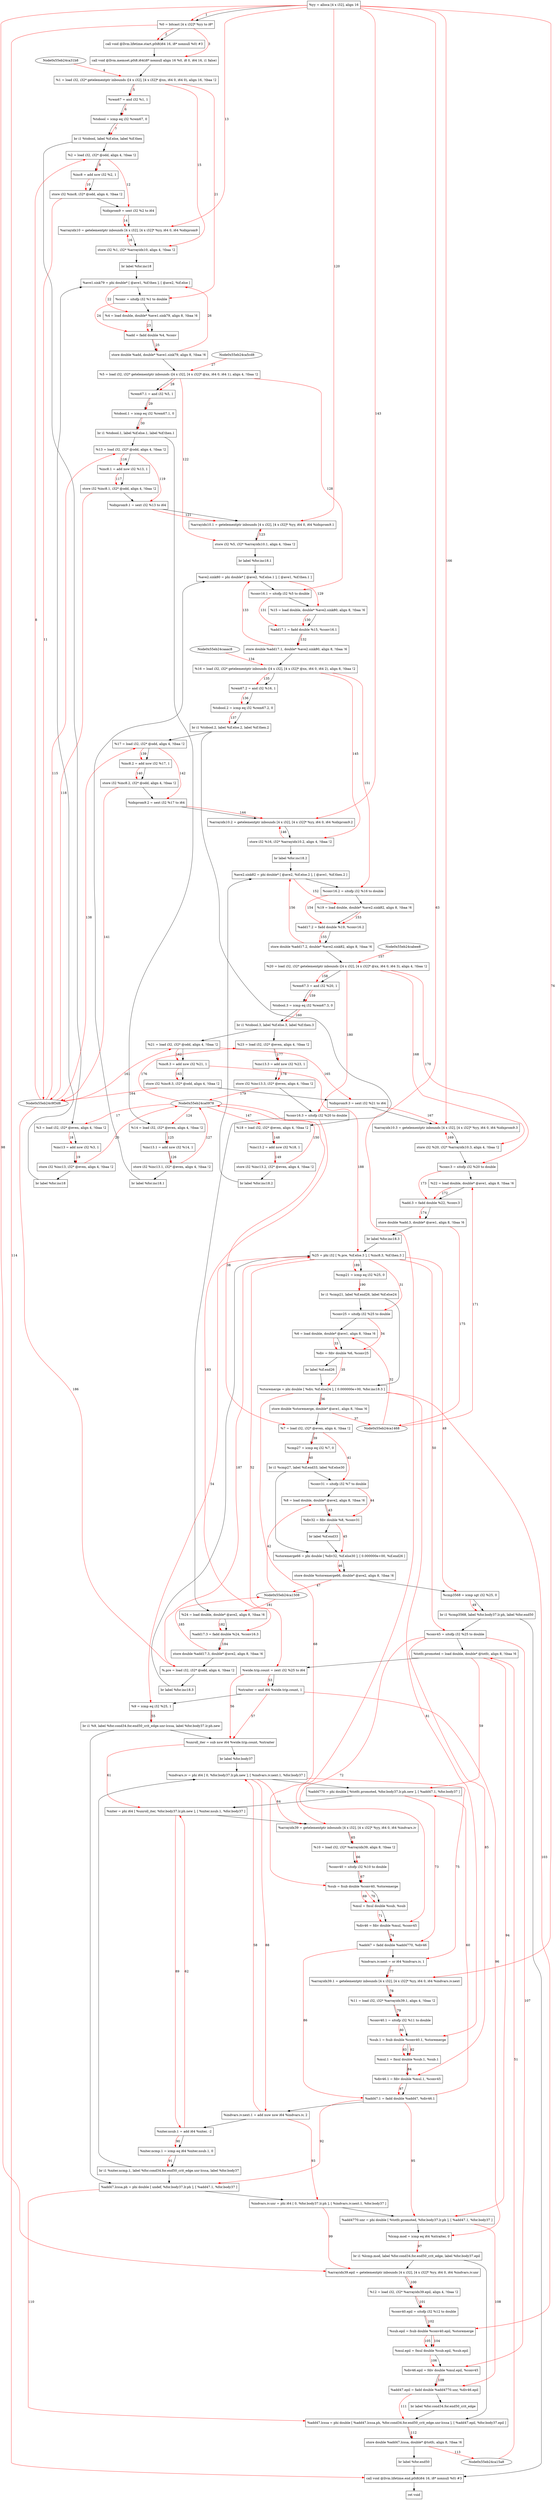 digraph "CDFG for'func' function" {
	Node0x55eb24ca27c8[shape=record, label="  %yy = alloca [4 x i32], align 16"]
	Node0x55eb24ca2878[shape=record, label="  %0 = bitcast [4 x i32]* %yy to i8*"]
	Node0x55eb24ca2cd8[shape=record, label="  call void @llvm.lifetime.start.p0i8(i64 16, i8* nonnull %0) #3"]
	Node0x55eb24ca30a8[shape=record, label="  call void @llvm.memset.p0i8.i64(i8* nonnull align 16 %0, i8 0, i64 16, i1 false)"]
	Node0x55eb24ca3418[shape=record, label="  %1 = load i32, i32* getelementptr inbounds ([4 x i32], [4 x i32]* @xx, i64 0, i64 0), align 16, !tbaa !2"]
	Node0x55eb24ca4340[shape=record, label="  %rem67 = and i32 %1, 1"]
	Node0x55eb24ca43b0[shape=record, label="  %tobool = icmp eq i32 %rem67, 0"]
	Node0x55eb24c34348[shape=record, label="  br i1 %tobool, label %if.else, label %if.then"]
	Node0x55eb24ca4568[shape=record, label="  %2 = load i32, i32* @odd, align 4, !tbaa !2"]
	Node0x55eb24ca4c20[shape=record, label="  %inc8 = add nsw i32 %2, 1"]
	Node0x55eb24ca4c90[shape=record, label="  store i32 %inc8, i32* @odd, align 4, !tbaa !2"]
	Node0x55eb24ca4cf8[shape=record, label="  %idxprom9 = sext i32 %2 to i64"]
	Node0x55eb24ca4db8[shape=record, label="  %arrayidx10 = getelementptr inbounds [4 x i32], [4 x i32]* %yy, i64 0, i64 %idxprom9"]
	Node0x55eb24ca4e70[shape=record, label="  store i32 %1, i32* %arrayidx10, align 4, !tbaa !2"]
	Node0x55eb24ca4fb8[shape=record, label="  br label %for.inc18"]
	Node0x55eb24ca4498[shape=record, label="  %3 = load i32, i32* @even, align 4, !tbaa !2"]
	Node0x55eb24ca5030[shape=record, label="  %inc13 = add nsw i32 %3, 1"]
	Node0x55eb24ca50c0[shape=record, label="  store i32 %inc13, i32* @even, align 4, !tbaa !2"]
	Node0x55eb24ca5128[shape=record, label="  br label %for.inc18"]
	Node0x55eb24ca5178[shape=record, label="  %ave1.sink79 = phi double* [ @ave1, %if.then ], [ @ave2, %if.else ]"]
	Node0x55eb24ca4f58[shape=record, label="  %conv = sitofp i32 %1 to double"]
	Node0x55eb24ca5418[shape=record, label="  %4 = load double, double* %ave1.sink79, align 8, !tbaa !6"]
	Node0x55eb24ca5580[shape=record, label="  %add = fadd double %4, %conv"]
	Node0x55eb24ca5610[shape=record, label="  store double %add, double* %ave1.sink79, align 8, !tbaa !6"]
	Node0x55eb24ca5d28[shape=record, label="  %5 = load i32, i32* getelementptr inbounds ([4 x i32], [4 x i32]* @xx, i64 0, i64 1), align 4, !tbaa !2"]
	Node0x55eb24ca5da0[shape=record, label="  %rem67.1 = and i32 %5, 1"]
	Node0x55eb24ca5e10[shape=record, label="  %tobool.1 = icmp eq i32 %rem67.1, 0"]
	Node0x55eb24c34588[shape=record, label="  br i1 %tobool.1, label %if.else.1, label %if.then.1"]
	Node0x55eb24ca60d8[shape=record, label="  %conv25 = sitofp i32 %25 to double"]
	Node0x55eb24ca61c8[shape=record, label="  %6 = load double, double* @ave1, align 8, !tbaa !6"]
	Node0x55eb24ca6240[shape=record, label="  %div = fdiv double %6, %conv25"]
	Node0x55eb24ca6398[shape=record, label="  br label %if.end26"]
	Node0x55eb24ca6468[shape=record, label="  %storemerge = phi double [ %div, %if.else24 ], [ 0.000000e+00, %for.inc18.3 ]"]
	Node0x55eb24ca6560[shape=record, label="  store double %storemerge, double* @ave1, align 8, !tbaa !6"]
	Node0x55eb24ca65c8[shape=record, label="  %7 = load i32, i32* @even, align 4, !tbaa !2"]
	Node0x55eb24ca6640[shape=record, label="  %cmp27 = icmp eq i32 %7, 0"]
	Node0x55eb24ca6bc8[shape=record, label="  br i1 %cmp27, label %if.end33, label %if.else30"]
	Node0x55eb24ca6b38[shape=record, label="  %conv31 = sitofp i32 %7 to double"]
	Node0x55eb24ca6c48[shape=record, label="  %8 = load double, double* @ave2, align 8, !tbaa !6"]
	Node0x55eb24ca6d50[shape=record, label="  %div32 = fdiv double %8, %conv31"]
	Node0x55eb24ca6dc8[shape=record, label="  br label %if.end33"]
	Node0x55eb24ca5508[shape=record, label="  %storemerge66 = phi double [ %div32, %if.else30 ], [ 0.000000e+00, %if.end26 ]"]
	Node0x55eb24ca6ec0[shape=record, label="  store double %storemerge66, double* @ave2, align 8, !tbaa !6"]
	Node0x55eb24ca6f40[shape=record, label="  %cmp3568 = icmp sgt i32 %25, 0"]
	Node0x55eb24ca7168[shape=record, label="  br i1 %cmp3568, label %for.body37.lr.ph, label %for.end50"]
	Node0x55eb24ca6a58[shape=record, label="  %conv45 = sitofp i32 %25 to double"]
	Node0x55eb24ca7228[shape=record, label="  %totfc.promoted = load double, double* @totfc, align 8, !tbaa !6"]
	Node0x55eb24ca7288[shape=record, label="  %wide.trip.count = zext i32 %25 to i64"]
	Node0x55eb24ca7b70[shape=record, label="  %xtraiter = and i64 %wide.trip.count, 1"]
	Node0x55eb24ca7be0[shape=record, label="  %9 = icmp eq i32 %25, 1"]
	Node0x55eb24ca7f18[shape=record, label="  br i1 %9, label %for.cond34.for.end50_crit_edge.unr-lcssa, label %for.body37.lr.ph.new"]
	Node0x55eb24ca7f90[shape=record, label="  %unroll_iter = sub nsw i64 %wide.trip.count, %xtraiter"]
	Node0x55eb24ca8068[shape=record, label="  br label %for.body37"]
	Node0x55eb24ca8118[shape=record, label="  %indvars.iv = phi i64 [ 0, %for.body37.lr.ph.new ], [ %indvars.iv.next.1, %for.body37 ]"]
	Node0x55eb24ca8298[shape=record, label="  %add4770 = phi double [ %totfc.promoted, %for.body37.lr.ph.new ], [ %add47.1, %for.body37 ]"]
	Node0x55eb24ca83e8[shape=record, label="  %niter = phi i64 [ %unroll_iter, %for.body37.lr.ph.new ], [ %niter.nsub.1, %for.body37 ]"]
	Node0x55eb24ca84e8[shape=record, label="  %arrayidx39 = getelementptr inbounds [4 x i32], [4 x i32]* %yy, i64 0, i64 %indvars.iv"]
	Node0x55eb24ca8588[shape=record, label="  %10 = load i32, i32* %arrayidx39, align 8, !tbaa !2"]
	Node0x55eb24ca85e8[shape=record, label="  %conv40 = sitofp i32 %10 to double"]
	Node0x55eb24ca8680[shape=record, label="  %sub = fsub double %conv40, %storemerge"]
	Node0x55eb24ca8710[shape=record, label="  %mul = fmul double %sub, %sub"]
	Node0x55eb24ca87a0[shape=record, label="  %div46 = fdiv double %mul, %conv45"]
	Node0x55eb24ca8e50[shape=record, label="  %add47 = fadd double %add4770, %div46"]
	Node0x55eb24ca8ee0[shape=record, label="  %indvars.iv.next = or i64 %indvars.iv, 1"]
	Node0x55eb24ca8fc8[shape=record, label="  %arrayidx39.1 = getelementptr inbounds [4 x i32], [4 x i32]* %yy, i64 0, i64 %indvars.iv.next"]
	Node0x55eb24ca9038[shape=record, label="  %11 = load i32, i32* %arrayidx39.1, align 4, !tbaa !2"]
	Node0x55eb24ca9098[shape=record, label="  %conv40.1 = sitofp i32 %11 to double"]
	Node0x55eb24ca9140[shape=record, label="  %sub.1 = fsub double %conv40.1, %storemerge"]
	Node0x55eb24ca91d0[shape=record, label="  %mul.1 = fmul double %sub.1, %sub.1"]
	Node0x55eb24ca9260[shape=record, label="  %div46.1 = fdiv double %mul.1, %conv45"]
	Node0x55eb24ca92f0[shape=record, label="  %add47.1 = fadd double %add47, %div46.1"]
	Node0x55eb24ca9390[shape=record, label="  %indvars.iv.next.1 = add nuw nsw i64 %indvars.iv, 2"]
	Node0x55eb24ca9400[shape=record, label="  %niter.nsub.1 = add i64 %niter, -2"]
	Node0x55eb24ca9470[shape=record, label="  %niter.ncmp.1 = icmp eq i64 %niter.nsub.1, 0"]
	Node0x55eb24ca9538[shape=record, label="  br i1 %niter.ncmp.1, label %for.cond34.for.end50_crit_edge.unr-lcssa, label %for.body37"]
	Node0x55eb24ca95b8[shape=record, label="  %add47.lcssa.ph = phi double [ undef, %for.body37.lr.ph ], [ %add47.1, %for.body37 ]"]
	Node0x55eb24ca9688[shape=record, label="  %indvars.iv.unr = phi i64 [ 0, %for.body37.lr.ph ], [ %indvars.iv.next.1, %for.body37 ]"]
	Node0x55eb24ca9758[shape=record, label="  %add4770.unr = phi double [ %totfc.promoted, %for.body37.lr.ph ], [ %add47.1, %for.body37 ]"]
	Node0x55eb24ca9820[shape=record, label="  %lcmp.mod = icmp eq i64 %xtraiter, 0"]
	Node0x55eb24ca99a8[shape=record, label="  br i1 %lcmp.mod, label %for.cond34.for.end50_crit_edge, label %for.body37.epil"]
	Node0x55eb24ca9a68[shape=record, label="  %arrayidx39.epil = getelementptr inbounds [4 x i32], [4 x i32]* %yy, i64 0, i64 %indvars.iv.unr"]
	Node0x55eb24ca8398[shape=record, label="  %12 = load i32, i32* %arrayidx39.epil, align 4, !tbaa !2"]
	Node0x55eb24ca7e68[shape=record, label="  %conv40.epil = sitofp i32 %12 to double"]
	Node0x55eb24ca9b20[shape=record, label="  %sub.epil = fsub double %conv40.epil, %storemerge"]
	Node0x55eb24ca9bc0[shape=record, label="  %mul.epil = fmul double %sub.epil, %sub.epil"]
	Node0x55eb24ca9c60[shape=record, label="  %div46.epil = fdiv double %mul.epil, %conv45"]
	Node0x55eb24ca9d00[shape=record, label="  %add47.epil = fadd double %add4770.unr, %div46.epil"]
	Node0x55eb24ca8248[shape=record, label="  br label %for.cond34.for.end50_crit_edge"]
	Node0x55eb24ca9dd8[shape=record, label="  %add47.lcssa = phi double [ %add47.lcssa.ph, %for.cond34.for.end50_crit_edge.unr-lcssa ], [ %add47.epil, %for.body37.epil ]"]
	Node0x55eb24ca9ea0[shape=record, label="  store double %add47.lcssa, double* @totfc, align 8, !tbaa !6"]
	Node0x55eb24ca7d18[shape=record, label="  br label %for.end50"]
	Node0x55eb24caa1f8[shape=record, label="  call void @llvm.lifetime.end.p0i8(i64 16, i8* nonnull %0) #3"]
	Node0x55eb24ca7c20[shape=record, label="  ret void"]
	Node0x55eb24ca5ff8[shape=record, label="  %13 = load i32, i32* @odd, align 4, !tbaa !2"]
	Node0x55eb24caa2d0[shape=record, label="  %inc8.1 = add nsw i32 %13, 1"]
	Node0x55eb24caa340[shape=record, label="  store i32 %inc8.1, i32* @odd, align 4, !tbaa !2"]
	Node0x55eb24caa3a8[shape=record, label="  %idxprom9.1 = sext i32 %13 to i64"]
	Node0x55eb24caa438[shape=record, label="  %arrayidx10.1 = getelementptr inbounds [4 x i32], [4 x i32]* %yy, i64 0, i64 %idxprom9.1"]
	Node0x55eb24caa4f0[shape=record, label="  store i32 %5, i32* %arrayidx10.1, align 4, !tbaa !2"]
	Node0x55eb24caa638[shape=record, label="  br label %for.inc18.1"]
	Node0x55eb24ca5f18[shape=record, label="  %14 = load i32, i32* @even, align 4, !tbaa !2"]
	Node0x55eb24caa6b0[shape=record, label="  %inc13.1 = add nsw i32 %14, 1"]
	Node0x55eb24caa740[shape=record, label="  store i32 %inc13.1, i32* @even, align 4, !tbaa !2"]
	Node0x55eb24caa7a8[shape=record, label="  br label %for.inc18.1"]
	Node0x55eb24caa7f8[shape=record, label="  %ave2.sink80 = phi double* [ @ave2, %if.else.1 ], [ @ave1, %if.then.1 ]"]
	Node0x55eb24caa5d8[shape=record, label="  %conv16.1 = sitofp i32 %5 to double"]
	Node0x55eb24caa908[shape=record, label="  %15 = load double, double* %ave2.sink80, align 8, !tbaa !6"]
	Node0x55eb24caa980[shape=record, label="  %add17.1 = fadd double %15, %conv16.1"]
	Node0x55eb24caaa10[shape=record, label="  store double %add17.1, double* %ave2.sink80, align 8, !tbaa !6"]
	Node0x55eb24caab18[shape=record, label="  %16 = load i32, i32* getelementptr inbounds ([4 x i32], [4 x i32]* @xx, i64 0, i64 2), align 8, !tbaa !2"]
	Node0x55eb24caab90[shape=record, label="  %rem67.2 = and i32 %16, 1"]
	Node0x55eb24caac00[shape=record, label="  %tobool.2 = icmp eq i32 %rem67.2, 0"]
	Node0x55eb24ca6cd8[shape=record, label="  br i1 %tobool.2, label %if.else.2, label %if.then.2"]
	Node0x55eb24ca7478[shape=record, label="  %17 = load i32, i32* @odd, align 4, !tbaa !2"]
	Node0x55eb24ca74f0[shape=record, label="  %inc8.2 = add nsw i32 %17, 1"]
	Node0x55eb24ca7580[shape=record, label="  store i32 %inc8.2, i32* @odd, align 4, !tbaa !2"]
	Node0x55eb24ca75e8[shape=record, label="  %idxprom9.2 = sext i32 %17 to i64"]
	Node0x55eb24ca76a8[shape=record, label="  %arrayidx10.2 = getelementptr inbounds [4 x i32], [4 x i32]* %yy, i64 0, i64 %idxprom9.2"]
	Node0x55eb24ca7760[shape=record, label="  store i32 %16, i32* %arrayidx10.2, align 4, !tbaa !2"]
	Node0x55eb24ca78a8[shape=record, label="  br label %for.inc18.2"]
	Node0x55eb24ca7398[shape=record, label="  %18 = load i32, i32* @even, align 4, !tbaa !2"]
	Node0x55eb24ca7920[shape=record, label="  %inc13.2 = add nsw i32 %18, 1"]
	Node0x55eb24ca79b0[shape=record, label="  store i32 %inc13.2, i32* @even, align 4, !tbaa !2"]
	Node0x55eb24ca7a18[shape=record, label="  br label %for.inc18.2"]
	Node0x55eb24ca7a68[shape=record, label="  %ave2.sink82 = phi double* [ @ave2, %if.else.2 ], [ @ave1, %if.then.2 ]"]
	Node0x55eb24ca7848[shape=record, label="  %conv16.2 = sitofp i32 %16 to double"]
	Node0x55eb24cabcf8[shape=record, label="  %19 = load double, double* %ave2.sink82, align 8, !tbaa !6"]
	Node0x55eb24cabd70[shape=record, label="  %add17.2 = fadd double %19, %conv16.2"]
	Node0x55eb24cabe00[shape=record, label="  store double %add17.2, double* %ave2.sink82, align 8, !tbaa !6"]
	Node0x55eb24cabf38[shape=record, label="  %20 = load i32, i32* getelementptr inbounds ([4 x i32], [4 x i32]* @xx, i64 0, i64 3), align 4, !tbaa !2"]
	Node0x55eb24cabfb0[shape=record, label="  %rem67.3 = and i32 %20, 1"]
	Node0x55eb24cac020[shape=record, label="  %tobool.3 = icmp eq i32 %rem67.3, 0"]
	Node0x55eb24ca88a8[shape=record, label="  br i1 %tobool.3, label %if.else.3, label %if.then.3"]
	Node0x55eb24ca8818[shape=record, label="  %21 = load i32, i32* @odd, align 4, !tbaa !2"]
	Node0x55eb24ca8920[shape=record, label="  %inc8.3 = add nsw i32 %21, 1"]
	Node0x55eb24ca89b0[shape=record, label="  store i32 %inc8.3, i32* @odd, align 4, !tbaa !2"]
	Node0x55eb24ca8a18[shape=record, label="  %idxprom9.3 = sext i32 %21 to i64"]
	Node0x55eb24ca8ad8[shape=record, label="  %arrayidx10.3 = getelementptr inbounds [4 x i32], [4 x i32]* %yy, i64 0, i64 %idxprom9.3"]
	Node0x55eb24ca8b90[shape=record, label="  store i32 %20, i32* %arrayidx10.3, align 4, !tbaa !2"]
	Node0x55eb24ca8bf8[shape=record, label="  %conv.3 = sitofp i32 %20 to double"]
	Node0x55eb24ca8c78[shape=record, label="  %22 = load double, double* @ave1, align 8, !tbaa !6"]
	Node0x55eb24ca8cf0[shape=record, label="  %add.3 = fadd double %22, %conv.3"]
	Node0x55eb24ca8d80[shape=record, label="  store double %add.3, double* @ave1, align 8, !tbaa !6"]
	Node0x55eb24cace28[shape=record, label="  br label %for.inc18.3"]
	Node0x55eb24cac128[shape=record, label="  %23 = load i32, i32* @even, align 4, !tbaa !2"]
	Node0x55eb24cacea0[shape=record, label="  %inc13.3 = add nsw i32 %23, 1"]
	Node0x55eb24cacf10[shape=record, label="  store i32 %inc13.3, i32* @even, align 4, !tbaa !2"]
	Node0x55eb24cacf78[shape=record, label="  %conv16.3 = sitofp i32 %20 to double"]
	Node0x55eb24cacfd8[shape=record, label="  %24 = load double, double* @ave2, align 8, !tbaa !6"]
	Node0x55eb24cad050[shape=record, label="  %add17.3 = fadd double %24, %conv16.3"]
	Node0x55eb24cad0e0[shape=record, label="  store double %add17.3, double* @ave2, align 8, !tbaa !6"]
	Node0x55eb24cad148[shape=record, label="  %.pre = load i32, i32* @odd, align 4, !tbaa !2"]
	Node0x55eb24cad1c8[shape=record, label="  br label %for.inc18.3"]
	Node0x55eb24cad218[shape=record, label="  %25 = phi i32 [ %.pre, %if.else.3 ], [ %inc8.3, %if.then.3 ]"]
	Node0x55eb24cad2e0[shape=record, label="  %cmp21 = icmp eq i32 %25, 0"]
	Node0x55eb24cad388[shape=record, label="  br i1 %cmp21, label %if.end26, label %if.else24"]
	Node0x55eb24ca27c8 -> Node0x55eb24ca2878
	Node0x55eb24ca2878 -> Node0x55eb24ca2cd8
	Node0x55eb24ca2cd8 -> Node0x55eb24ca30a8
	Node0x55eb24ca30a8 -> Node0x55eb24ca3418
	Node0x55eb24ca3418 -> Node0x55eb24ca4340
	Node0x55eb24ca4340 -> Node0x55eb24ca43b0
	Node0x55eb24ca43b0 -> Node0x55eb24c34348
	Node0x55eb24c34348 -> Node0x55eb24ca4498
	Node0x55eb24c34348 -> Node0x55eb24ca4568
	Node0x55eb24ca4568 -> Node0x55eb24ca4c20
	Node0x55eb24ca4c20 -> Node0x55eb24ca4c90
	Node0x55eb24ca4c90 -> Node0x55eb24ca4cf8
	Node0x55eb24ca4cf8 -> Node0x55eb24ca4db8
	Node0x55eb24ca4db8 -> Node0x55eb24ca4e70
	Node0x55eb24ca4e70 -> Node0x55eb24ca4fb8
	Node0x55eb24ca4fb8 -> Node0x55eb24ca5178
	Node0x55eb24ca4498 -> Node0x55eb24ca5030
	Node0x55eb24ca5030 -> Node0x55eb24ca50c0
	Node0x55eb24ca50c0 -> Node0x55eb24ca5128
	Node0x55eb24ca5128 -> Node0x55eb24ca5178
	Node0x55eb24ca5178 -> Node0x55eb24ca4f58
	Node0x55eb24ca4f58 -> Node0x55eb24ca5418
	Node0x55eb24ca5418 -> Node0x55eb24ca5580
	Node0x55eb24ca5580 -> Node0x55eb24ca5610
	Node0x55eb24ca5610 -> Node0x55eb24ca5d28
	Node0x55eb24ca5d28 -> Node0x55eb24ca5da0
	Node0x55eb24ca5da0 -> Node0x55eb24ca5e10
	Node0x55eb24ca5e10 -> Node0x55eb24c34588
	Node0x55eb24c34588 -> Node0x55eb24ca5f18
	Node0x55eb24c34588 -> Node0x55eb24ca5ff8
	Node0x55eb24ca60d8 -> Node0x55eb24ca61c8
	Node0x55eb24ca61c8 -> Node0x55eb24ca6240
	Node0x55eb24ca6240 -> Node0x55eb24ca6398
	Node0x55eb24ca6398 -> Node0x55eb24ca6468
	Node0x55eb24ca6468 -> Node0x55eb24ca6560
	Node0x55eb24ca6560 -> Node0x55eb24ca65c8
	Node0x55eb24ca65c8 -> Node0x55eb24ca6640
	Node0x55eb24ca6640 -> Node0x55eb24ca6bc8
	Node0x55eb24ca6bc8 -> Node0x55eb24ca5508
	Node0x55eb24ca6bc8 -> Node0x55eb24ca6b38
	Node0x55eb24ca6b38 -> Node0x55eb24ca6c48
	Node0x55eb24ca6c48 -> Node0x55eb24ca6d50
	Node0x55eb24ca6d50 -> Node0x55eb24ca6dc8
	Node0x55eb24ca6dc8 -> Node0x55eb24ca5508
	Node0x55eb24ca5508 -> Node0x55eb24ca6ec0
	Node0x55eb24ca6ec0 -> Node0x55eb24ca6f40
	Node0x55eb24ca6f40 -> Node0x55eb24ca7168
	Node0x55eb24ca7168 -> Node0x55eb24ca6a58
	Node0x55eb24ca7168 -> Node0x55eb24caa1f8
	Node0x55eb24ca6a58 -> Node0x55eb24ca7228
	Node0x55eb24ca7228 -> Node0x55eb24ca7288
	Node0x55eb24ca7288 -> Node0x55eb24ca7b70
	Node0x55eb24ca7b70 -> Node0x55eb24ca7be0
	Node0x55eb24ca7be0 -> Node0x55eb24ca7f18
	Node0x55eb24ca7f18 -> Node0x55eb24ca95b8
	Node0x55eb24ca7f18 -> Node0x55eb24ca7f90
	Node0x55eb24ca7f90 -> Node0x55eb24ca8068
	Node0x55eb24ca8068 -> Node0x55eb24ca8118
	Node0x55eb24ca8118 -> Node0x55eb24ca8298
	Node0x55eb24ca8298 -> Node0x55eb24ca83e8
	Node0x55eb24ca83e8 -> Node0x55eb24ca84e8
	Node0x55eb24ca84e8 -> Node0x55eb24ca8588
	Node0x55eb24ca8588 -> Node0x55eb24ca85e8
	Node0x55eb24ca85e8 -> Node0x55eb24ca8680
	Node0x55eb24ca8680 -> Node0x55eb24ca8710
	Node0x55eb24ca8710 -> Node0x55eb24ca87a0
	Node0x55eb24ca87a0 -> Node0x55eb24ca8e50
	Node0x55eb24ca8e50 -> Node0x55eb24ca8ee0
	Node0x55eb24ca8ee0 -> Node0x55eb24ca8fc8
	Node0x55eb24ca8fc8 -> Node0x55eb24ca9038
	Node0x55eb24ca9038 -> Node0x55eb24ca9098
	Node0x55eb24ca9098 -> Node0x55eb24ca9140
	Node0x55eb24ca9140 -> Node0x55eb24ca91d0
	Node0x55eb24ca91d0 -> Node0x55eb24ca9260
	Node0x55eb24ca9260 -> Node0x55eb24ca92f0
	Node0x55eb24ca92f0 -> Node0x55eb24ca9390
	Node0x55eb24ca9390 -> Node0x55eb24ca9400
	Node0x55eb24ca9400 -> Node0x55eb24ca9470
	Node0x55eb24ca9470 -> Node0x55eb24ca9538
	Node0x55eb24ca9538 -> Node0x55eb24ca95b8
	Node0x55eb24ca9538 -> Node0x55eb24ca8118
	Node0x55eb24ca95b8 -> Node0x55eb24ca9688
	Node0x55eb24ca9688 -> Node0x55eb24ca9758
	Node0x55eb24ca9758 -> Node0x55eb24ca9820
	Node0x55eb24ca9820 -> Node0x55eb24ca99a8
	Node0x55eb24ca99a8 -> Node0x55eb24ca9dd8
	Node0x55eb24ca99a8 -> Node0x55eb24ca9a68
	Node0x55eb24ca9a68 -> Node0x55eb24ca8398
	Node0x55eb24ca8398 -> Node0x55eb24ca7e68
	Node0x55eb24ca7e68 -> Node0x55eb24ca9b20
	Node0x55eb24ca9b20 -> Node0x55eb24ca9bc0
	Node0x55eb24ca9bc0 -> Node0x55eb24ca9c60
	Node0x55eb24ca9c60 -> Node0x55eb24ca9d00
	Node0x55eb24ca9d00 -> Node0x55eb24ca8248
	Node0x55eb24ca8248 -> Node0x55eb24ca9dd8
	Node0x55eb24ca9dd8 -> Node0x55eb24ca9ea0
	Node0x55eb24ca9ea0 -> Node0x55eb24ca7d18
	Node0x55eb24ca7d18 -> Node0x55eb24caa1f8
	Node0x55eb24caa1f8 -> Node0x55eb24ca7c20
	Node0x55eb24ca5ff8 -> Node0x55eb24caa2d0
	Node0x55eb24caa2d0 -> Node0x55eb24caa340
	Node0x55eb24caa340 -> Node0x55eb24caa3a8
	Node0x55eb24caa3a8 -> Node0x55eb24caa438
	Node0x55eb24caa438 -> Node0x55eb24caa4f0
	Node0x55eb24caa4f0 -> Node0x55eb24caa638
	Node0x55eb24caa638 -> Node0x55eb24caa7f8
	Node0x55eb24ca5f18 -> Node0x55eb24caa6b0
	Node0x55eb24caa6b0 -> Node0x55eb24caa740
	Node0x55eb24caa740 -> Node0x55eb24caa7a8
	Node0x55eb24caa7a8 -> Node0x55eb24caa7f8
	Node0x55eb24caa7f8 -> Node0x55eb24caa5d8
	Node0x55eb24caa5d8 -> Node0x55eb24caa908
	Node0x55eb24caa908 -> Node0x55eb24caa980
	Node0x55eb24caa980 -> Node0x55eb24caaa10
	Node0x55eb24caaa10 -> Node0x55eb24caab18
	Node0x55eb24caab18 -> Node0x55eb24caab90
	Node0x55eb24caab90 -> Node0x55eb24caac00
	Node0x55eb24caac00 -> Node0x55eb24ca6cd8
	Node0x55eb24ca6cd8 -> Node0x55eb24ca7398
	Node0x55eb24ca6cd8 -> Node0x55eb24ca7478
	Node0x55eb24ca7478 -> Node0x55eb24ca74f0
	Node0x55eb24ca74f0 -> Node0x55eb24ca7580
	Node0x55eb24ca7580 -> Node0x55eb24ca75e8
	Node0x55eb24ca75e8 -> Node0x55eb24ca76a8
	Node0x55eb24ca76a8 -> Node0x55eb24ca7760
	Node0x55eb24ca7760 -> Node0x55eb24ca78a8
	Node0x55eb24ca78a8 -> Node0x55eb24ca7a68
	Node0x55eb24ca7398 -> Node0x55eb24ca7920
	Node0x55eb24ca7920 -> Node0x55eb24ca79b0
	Node0x55eb24ca79b0 -> Node0x55eb24ca7a18
	Node0x55eb24ca7a18 -> Node0x55eb24ca7a68
	Node0x55eb24ca7a68 -> Node0x55eb24ca7848
	Node0x55eb24ca7848 -> Node0x55eb24cabcf8
	Node0x55eb24cabcf8 -> Node0x55eb24cabd70
	Node0x55eb24cabd70 -> Node0x55eb24cabe00
	Node0x55eb24cabe00 -> Node0x55eb24cabf38
	Node0x55eb24cabf38 -> Node0x55eb24cabfb0
	Node0x55eb24cabfb0 -> Node0x55eb24cac020
	Node0x55eb24cac020 -> Node0x55eb24ca88a8
	Node0x55eb24ca88a8 -> Node0x55eb24cac128
	Node0x55eb24ca88a8 -> Node0x55eb24ca8818
	Node0x55eb24ca8818 -> Node0x55eb24ca8920
	Node0x55eb24ca8920 -> Node0x55eb24ca89b0
	Node0x55eb24ca89b0 -> Node0x55eb24ca8a18
	Node0x55eb24ca8a18 -> Node0x55eb24ca8ad8
	Node0x55eb24ca8ad8 -> Node0x55eb24ca8b90
	Node0x55eb24ca8b90 -> Node0x55eb24ca8bf8
	Node0x55eb24ca8bf8 -> Node0x55eb24ca8c78
	Node0x55eb24ca8c78 -> Node0x55eb24ca8cf0
	Node0x55eb24ca8cf0 -> Node0x55eb24ca8d80
	Node0x55eb24ca8d80 -> Node0x55eb24cace28
	Node0x55eb24cace28 -> Node0x55eb24cad218
	Node0x55eb24cac128 -> Node0x55eb24cacea0
	Node0x55eb24cacea0 -> Node0x55eb24cacf10
	Node0x55eb24cacf10 -> Node0x55eb24cacf78
	Node0x55eb24cacf78 -> Node0x55eb24cacfd8
	Node0x55eb24cacfd8 -> Node0x55eb24cad050
	Node0x55eb24cad050 -> Node0x55eb24cad0e0
	Node0x55eb24cad0e0 -> Node0x55eb24cad148
	Node0x55eb24cad148 -> Node0x55eb24cad1c8
	Node0x55eb24cad1c8 -> Node0x55eb24cad218
	Node0x55eb24cad218 -> Node0x55eb24cad2e0
	Node0x55eb24cad2e0 -> Node0x55eb24cad388
	Node0x55eb24cad388 -> Node0x55eb24ca6468
	Node0x55eb24cad388 -> Node0x55eb24ca60d8
edge [color=red]
	Node0x55eb24ca27c8 -> Node0x55eb24ca2878[label="1"]
	Node0x55eb24ca2878 -> Node0x55eb24ca2cd8[label="2"]
	Node0x55eb24ca2878 -> Node0x55eb24ca30a8[label="3"]
	Node0x55eb24ca31b8 -> Node0x55eb24ca3418[label="4"]
	Node0x55eb24ca3418 -> Node0x55eb24ca4340[label="5"]
	Node0x55eb24ca4340 -> Node0x55eb24ca43b0[label="6"]
	Node0x55eb24ca43b0 -> Node0x55eb24c34348[label="7"]
	Node0x55eb24c9f3d8 -> Node0x55eb24ca4568[label="8"]
	Node0x55eb24ca4568 -> Node0x55eb24ca4c20[label="9"]
	Node0x55eb24ca4c20 -> Node0x55eb24ca4c90[label="10"]
	Node0x55eb24ca4c90 -> Node0x55eb24c9f3d8[label="11"]
	Node0x55eb24ca4568 -> Node0x55eb24ca4cf8[label="12"]
	Node0x55eb24ca27c8 -> Node0x55eb24ca4db8[label="13"]
	Node0x55eb24ca4cf8 -> Node0x55eb24ca4db8[label="14"]
	Node0x55eb24ca3418 -> Node0x55eb24ca4e70[label="15"]
	Node0x55eb24ca4e70 -> Node0x55eb24ca4db8[label="16"]
	Node0x55eb24ca0978 -> Node0x55eb24ca4498[label="17"]
	Node0x55eb24ca4498 -> Node0x55eb24ca5030[label="18"]
	Node0x55eb24ca5030 -> Node0x55eb24ca50c0[label="19"]
	Node0x55eb24ca50c0 -> Node0x55eb24ca0978[label="20"]
	Node0x55eb24ca3418 -> Node0x55eb24ca4f58[label="21"]
	Node0x55eb24ca5178 -> Node0x55eb24ca5418[label="22"]
	Node0x55eb24ca5418 -> Node0x55eb24ca5580[label="23"]
	Node0x55eb24ca4f58 -> Node0x55eb24ca5580[label="24"]
	Node0x55eb24ca5580 -> Node0x55eb24ca5610[label="25"]
	Node0x55eb24ca5610 -> Node0x55eb24ca5178[label="26"]
	Node0x55eb24ca5cd8 -> Node0x55eb24ca5d28[label="27"]
	Node0x55eb24ca5d28 -> Node0x55eb24ca5da0[label="28"]
	Node0x55eb24ca5da0 -> Node0x55eb24ca5e10[label="29"]
	Node0x55eb24ca5e10 -> Node0x55eb24c34588[label="30"]
	Node0x55eb24cad218 -> Node0x55eb24ca60d8[label="31"]
	Node0x55eb24ca1468 -> Node0x55eb24ca61c8[label="32"]
	Node0x55eb24ca61c8 -> Node0x55eb24ca6240[label="33"]
	Node0x55eb24ca60d8 -> Node0x55eb24ca6240[label="34"]
	Node0x55eb24ca6240 -> Node0x55eb24ca6468[label="35"]
	Node0x55eb24ca6468 -> Node0x55eb24ca6560[label="36"]
	Node0x55eb24ca6560 -> Node0x55eb24ca1468[label="37"]
	Node0x55eb24ca0978 -> Node0x55eb24ca65c8[label="38"]
	Node0x55eb24ca65c8 -> Node0x55eb24ca6640[label="39"]
	Node0x55eb24ca6640 -> Node0x55eb24ca6bc8[label="40"]
	Node0x55eb24ca65c8 -> Node0x55eb24ca6b38[label="41"]
	Node0x55eb24ca1508 -> Node0x55eb24ca6c48[label="42"]
	Node0x55eb24ca6c48 -> Node0x55eb24ca6d50[label="43"]
	Node0x55eb24ca6b38 -> Node0x55eb24ca6d50[label="44"]
	Node0x55eb24ca6d50 -> Node0x55eb24ca5508[label="45"]
	Node0x55eb24ca5508 -> Node0x55eb24ca6ec0[label="46"]
	Node0x55eb24ca6ec0 -> Node0x55eb24ca1508[label="47"]
	Node0x55eb24cad218 -> Node0x55eb24ca6f40[label="48"]
	Node0x55eb24ca6f40 -> Node0x55eb24ca7168[label="49"]
	Node0x55eb24cad218 -> Node0x55eb24ca6a58[label="50"]
	Node0x55eb24ca15a8 -> Node0x55eb24ca7228[label="51"]
	Node0x55eb24cad218 -> Node0x55eb24ca7288[label="52"]
	Node0x55eb24ca7288 -> Node0x55eb24ca7b70[label="53"]
	Node0x55eb24cad218 -> Node0x55eb24ca7be0[label="54"]
	Node0x55eb24ca7be0 -> Node0x55eb24ca7f18[label="55"]
	Node0x55eb24ca7288 -> Node0x55eb24ca7f90[label="56"]
	Node0x55eb24ca7b70 -> Node0x55eb24ca7f90[label="57"]
	Node0x55eb24ca9390 -> Node0x55eb24ca8118[label="58"]
	Node0x55eb24ca7228 -> Node0x55eb24ca8298[label="59"]
	Node0x55eb24ca92f0 -> Node0x55eb24ca8298[label="60"]
	Node0x55eb24ca7f90 -> Node0x55eb24ca83e8[label="61"]
	Node0x55eb24ca9400 -> Node0x55eb24ca83e8[label="62"]
	Node0x55eb24ca27c8 -> Node0x55eb24ca84e8[label="63"]
	Node0x55eb24ca8118 -> Node0x55eb24ca84e8[label="64"]
	Node0x55eb24ca84e8 -> Node0x55eb24ca8588[label="65"]
	Node0x55eb24ca8588 -> Node0x55eb24ca85e8[label="66"]
	Node0x55eb24ca85e8 -> Node0x55eb24ca8680[label="67"]
	Node0x55eb24ca6468 -> Node0x55eb24ca8680[label="68"]
	Node0x55eb24ca8680 -> Node0x55eb24ca8710[label="69"]
	Node0x55eb24ca8680 -> Node0x55eb24ca8710[label="70"]
	Node0x55eb24ca8710 -> Node0x55eb24ca87a0[label="71"]
	Node0x55eb24ca6a58 -> Node0x55eb24ca87a0[label="72"]
	Node0x55eb24ca8298 -> Node0x55eb24ca8e50[label="73"]
	Node0x55eb24ca87a0 -> Node0x55eb24ca8e50[label="74"]
	Node0x55eb24ca8118 -> Node0x55eb24ca8ee0[label="75"]
	Node0x55eb24ca27c8 -> Node0x55eb24ca8fc8[label="76"]
	Node0x55eb24ca8ee0 -> Node0x55eb24ca8fc8[label="77"]
	Node0x55eb24ca8fc8 -> Node0x55eb24ca9038[label="78"]
	Node0x55eb24ca9038 -> Node0x55eb24ca9098[label="79"]
	Node0x55eb24ca9098 -> Node0x55eb24ca9140[label="80"]
	Node0x55eb24ca6468 -> Node0x55eb24ca9140[label="81"]
	Node0x55eb24ca9140 -> Node0x55eb24ca91d0[label="82"]
	Node0x55eb24ca9140 -> Node0x55eb24ca91d0[label="83"]
	Node0x55eb24ca91d0 -> Node0x55eb24ca9260[label="84"]
	Node0x55eb24ca6a58 -> Node0x55eb24ca9260[label="85"]
	Node0x55eb24ca8e50 -> Node0x55eb24ca92f0[label="86"]
	Node0x55eb24ca9260 -> Node0x55eb24ca92f0[label="87"]
	Node0x55eb24ca8118 -> Node0x55eb24ca9390[label="88"]
	Node0x55eb24ca83e8 -> Node0x55eb24ca9400[label="89"]
	Node0x55eb24ca9400 -> Node0x55eb24ca9470[label="90"]
	Node0x55eb24ca9470 -> Node0x55eb24ca9538[label="91"]
	Node0x55eb24ca92f0 -> Node0x55eb24ca95b8[label="92"]
	Node0x55eb24ca9390 -> Node0x55eb24ca9688[label="93"]
	Node0x55eb24ca7228 -> Node0x55eb24ca9758[label="94"]
	Node0x55eb24ca92f0 -> Node0x55eb24ca9758[label="95"]
	Node0x55eb24ca7b70 -> Node0x55eb24ca9820[label="96"]
	Node0x55eb24ca9820 -> Node0x55eb24ca99a8[label="97"]
	Node0x55eb24ca27c8 -> Node0x55eb24ca9a68[label="98"]
	Node0x55eb24ca9688 -> Node0x55eb24ca9a68[label="99"]
	Node0x55eb24ca9a68 -> Node0x55eb24ca8398[label="100"]
	Node0x55eb24ca8398 -> Node0x55eb24ca7e68[label="101"]
	Node0x55eb24ca7e68 -> Node0x55eb24ca9b20[label="102"]
	Node0x55eb24ca6468 -> Node0x55eb24ca9b20[label="103"]
	Node0x55eb24ca9b20 -> Node0x55eb24ca9bc0[label="104"]
	Node0x55eb24ca9b20 -> Node0x55eb24ca9bc0[label="105"]
	Node0x55eb24ca9bc0 -> Node0x55eb24ca9c60[label="106"]
	Node0x55eb24ca6a58 -> Node0x55eb24ca9c60[label="107"]
	Node0x55eb24ca9758 -> Node0x55eb24ca9d00[label="108"]
	Node0x55eb24ca9c60 -> Node0x55eb24ca9d00[label="109"]
	Node0x55eb24ca95b8 -> Node0x55eb24ca9dd8[label="110"]
	Node0x55eb24ca9d00 -> Node0x55eb24ca9dd8[label="111"]
	Node0x55eb24ca9dd8 -> Node0x55eb24ca9ea0[label="112"]
	Node0x55eb24ca9ea0 -> Node0x55eb24ca15a8[label="113"]
	Node0x55eb24ca2878 -> Node0x55eb24caa1f8[label="114"]
	Node0x55eb24c9f3d8 -> Node0x55eb24ca5ff8[label="115"]
	Node0x55eb24ca5ff8 -> Node0x55eb24caa2d0[label="116"]
	Node0x55eb24caa2d0 -> Node0x55eb24caa340[label="117"]
	Node0x55eb24caa340 -> Node0x55eb24c9f3d8[label="118"]
	Node0x55eb24ca5ff8 -> Node0x55eb24caa3a8[label="119"]
	Node0x55eb24ca27c8 -> Node0x55eb24caa438[label="120"]
	Node0x55eb24caa3a8 -> Node0x55eb24caa438[label="121"]
	Node0x55eb24ca5d28 -> Node0x55eb24caa4f0[label="122"]
	Node0x55eb24caa4f0 -> Node0x55eb24caa438[label="123"]
	Node0x55eb24ca0978 -> Node0x55eb24ca5f18[label="124"]
	Node0x55eb24ca5f18 -> Node0x55eb24caa6b0[label="125"]
	Node0x55eb24caa6b0 -> Node0x55eb24caa740[label="126"]
	Node0x55eb24caa740 -> Node0x55eb24ca0978[label="127"]
	Node0x55eb24ca5d28 -> Node0x55eb24caa5d8[label="128"]
	Node0x55eb24caa7f8 -> Node0x55eb24caa908[label="129"]
	Node0x55eb24caa908 -> Node0x55eb24caa980[label="130"]
	Node0x55eb24caa5d8 -> Node0x55eb24caa980[label="131"]
	Node0x55eb24caa980 -> Node0x55eb24caaa10[label="132"]
	Node0x55eb24caaa10 -> Node0x55eb24caa7f8[label="133"]
	Node0x55eb24caaac8 -> Node0x55eb24caab18[label="134"]
	Node0x55eb24caab18 -> Node0x55eb24caab90[label="135"]
	Node0x55eb24caab90 -> Node0x55eb24caac00[label="136"]
	Node0x55eb24caac00 -> Node0x55eb24ca6cd8[label="137"]
	Node0x55eb24c9f3d8 -> Node0x55eb24ca7478[label="138"]
	Node0x55eb24ca7478 -> Node0x55eb24ca74f0[label="139"]
	Node0x55eb24ca74f0 -> Node0x55eb24ca7580[label="140"]
	Node0x55eb24ca7580 -> Node0x55eb24c9f3d8[label="141"]
	Node0x55eb24ca7478 -> Node0x55eb24ca75e8[label="142"]
	Node0x55eb24ca27c8 -> Node0x55eb24ca76a8[label="143"]
	Node0x55eb24ca75e8 -> Node0x55eb24ca76a8[label="144"]
	Node0x55eb24caab18 -> Node0x55eb24ca7760[label="145"]
	Node0x55eb24ca7760 -> Node0x55eb24ca76a8[label="146"]
	Node0x55eb24ca0978 -> Node0x55eb24ca7398[label="147"]
	Node0x55eb24ca7398 -> Node0x55eb24ca7920[label="148"]
	Node0x55eb24ca7920 -> Node0x55eb24ca79b0[label="149"]
	Node0x55eb24ca79b0 -> Node0x55eb24ca0978[label="150"]
	Node0x55eb24caab18 -> Node0x55eb24ca7848[label="151"]
	Node0x55eb24ca7a68 -> Node0x55eb24cabcf8[label="152"]
	Node0x55eb24cabcf8 -> Node0x55eb24cabd70[label="153"]
	Node0x55eb24ca7848 -> Node0x55eb24cabd70[label="154"]
	Node0x55eb24cabd70 -> Node0x55eb24cabe00[label="155"]
	Node0x55eb24cabe00 -> Node0x55eb24ca7a68[label="156"]
	Node0x55eb24cabee8 -> Node0x55eb24cabf38[label="157"]
	Node0x55eb24cabf38 -> Node0x55eb24cabfb0[label="158"]
	Node0x55eb24cabfb0 -> Node0x55eb24cac020[label="159"]
	Node0x55eb24cac020 -> Node0x55eb24ca88a8[label="160"]
	Node0x55eb24c9f3d8 -> Node0x55eb24ca8818[label="161"]
	Node0x55eb24ca8818 -> Node0x55eb24ca8920[label="162"]
	Node0x55eb24ca8920 -> Node0x55eb24ca89b0[label="163"]
	Node0x55eb24ca89b0 -> Node0x55eb24c9f3d8[label="164"]
	Node0x55eb24ca8818 -> Node0x55eb24ca8a18[label="165"]
	Node0x55eb24ca27c8 -> Node0x55eb24ca8ad8[label="166"]
	Node0x55eb24ca8a18 -> Node0x55eb24ca8ad8[label="167"]
	Node0x55eb24cabf38 -> Node0x55eb24ca8b90[label="168"]
	Node0x55eb24ca8b90 -> Node0x55eb24ca8ad8[label="169"]
	Node0x55eb24cabf38 -> Node0x55eb24ca8bf8[label="170"]
	Node0x55eb24ca1468 -> Node0x55eb24ca8c78[label="171"]
	Node0x55eb24ca8c78 -> Node0x55eb24ca8cf0[label="172"]
	Node0x55eb24ca8bf8 -> Node0x55eb24ca8cf0[label="173"]
	Node0x55eb24ca8cf0 -> Node0x55eb24ca8d80[label="174"]
	Node0x55eb24ca8d80 -> Node0x55eb24ca1468[label="175"]
	Node0x55eb24ca0978 -> Node0x55eb24cac128[label="176"]
	Node0x55eb24cac128 -> Node0x55eb24cacea0[label="177"]
	Node0x55eb24cacea0 -> Node0x55eb24cacf10[label="178"]
	Node0x55eb24cacf10 -> Node0x55eb24ca0978[label="179"]
	Node0x55eb24cabf38 -> Node0x55eb24cacf78[label="180"]
	Node0x55eb24ca1508 -> Node0x55eb24cacfd8[label="181"]
	Node0x55eb24cacfd8 -> Node0x55eb24cad050[label="182"]
	Node0x55eb24cacf78 -> Node0x55eb24cad050[label="183"]
	Node0x55eb24cad050 -> Node0x55eb24cad0e0[label="184"]
	Node0x55eb24cad0e0 -> Node0x55eb24ca1508[label="185"]
	Node0x55eb24c9f3d8 -> Node0x55eb24cad148[label="186"]
	Node0x55eb24cad148 -> Node0x55eb24cad218[label="187"]
	Node0x55eb24ca8920 -> Node0x55eb24cad218[label="188"]
	Node0x55eb24cad218 -> Node0x55eb24cad2e0[label="189"]
	Node0x55eb24cad2e0 -> Node0x55eb24cad388[label="190"]
}
